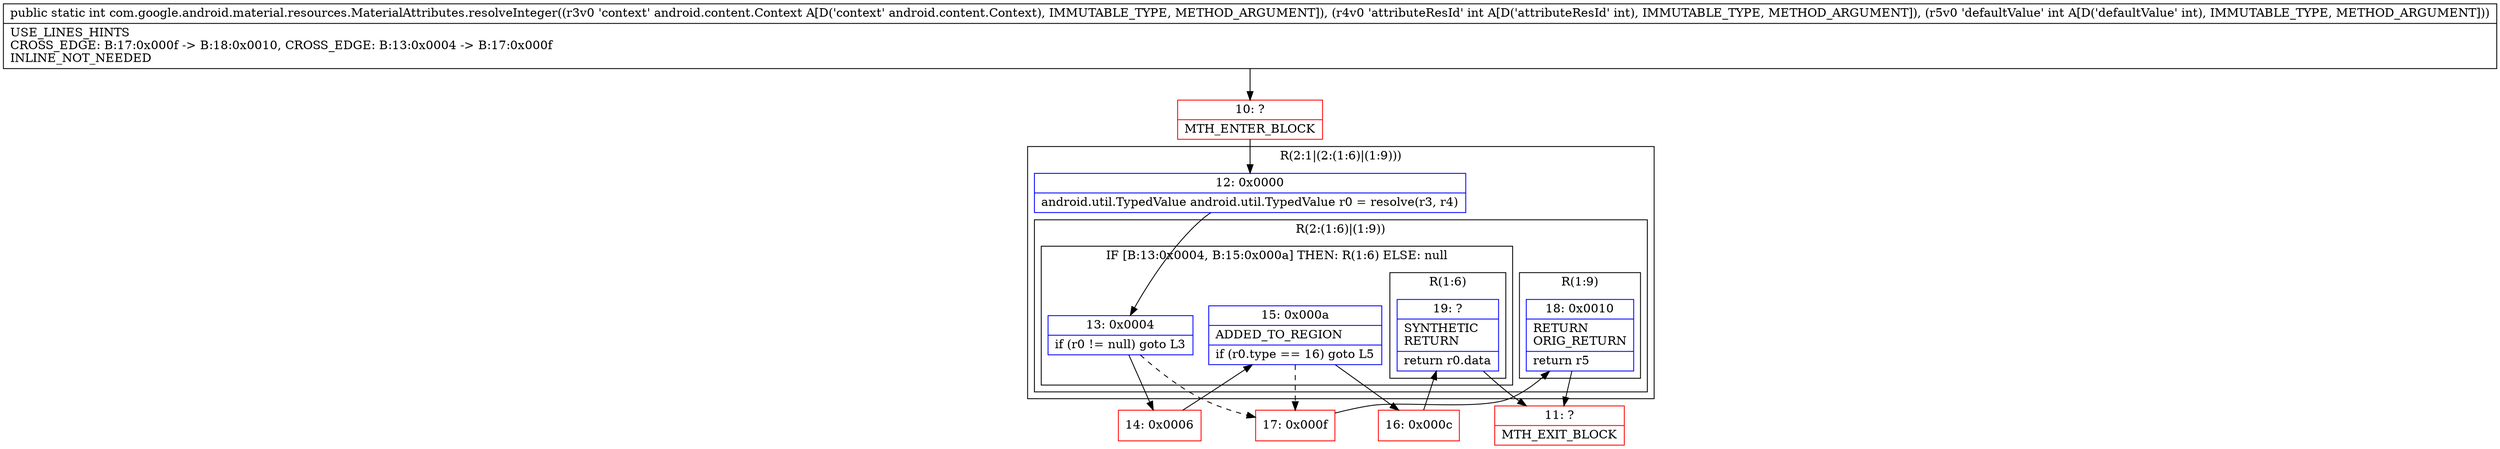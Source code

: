 digraph "CFG forcom.google.android.material.resources.MaterialAttributes.resolveInteger(Landroid\/content\/Context;II)I" {
subgraph cluster_Region_2105515530 {
label = "R(2:1|(2:(1:6)|(1:9)))";
node [shape=record,color=blue];
Node_12 [shape=record,label="{12\:\ 0x0000|android.util.TypedValue android.util.TypedValue r0 = resolve(r3, r4)\l}"];
subgraph cluster_Region_456147858 {
label = "R(2:(1:6)|(1:9))";
node [shape=record,color=blue];
subgraph cluster_IfRegion_748455888 {
label = "IF [B:13:0x0004, B:15:0x000a] THEN: R(1:6) ELSE: null";
node [shape=record,color=blue];
Node_13 [shape=record,label="{13\:\ 0x0004|if (r0 != null) goto L3\l}"];
Node_15 [shape=record,label="{15\:\ 0x000a|ADDED_TO_REGION\l|if (r0.type == 16) goto L5\l}"];
subgraph cluster_Region_195826465 {
label = "R(1:6)";
node [shape=record,color=blue];
Node_19 [shape=record,label="{19\:\ ?|SYNTHETIC\lRETURN\l|return r0.data\l}"];
}
}
subgraph cluster_Region_653220501 {
label = "R(1:9)";
node [shape=record,color=blue];
Node_18 [shape=record,label="{18\:\ 0x0010|RETURN\lORIG_RETURN\l|return r5\l}"];
}
}
}
Node_10 [shape=record,color=red,label="{10\:\ ?|MTH_ENTER_BLOCK\l}"];
Node_14 [shape=record,color=red,label="{14\:\ 0x0006}"];
Node_16 [shape=record,color=red,label="{16\:\ 0x000c}"];
Node_11 [shape=record,color=red,label="{11\:\ ?|MTH_EXIT_BLOCK\l}"];
Node_17 [shape=record,color=red,label="{17\:\ 0x000f}"];
MethodNode[shape=record,label="{public static int com.google.android.material.resources.MaterialAttributes.resolveInteger((r3v0 'context' android.content.Context A[D('context' android.content.Context), IMMUTABLE_TYPE, METHOD_ARGUMENT]), (r4v0 'attributeResId' int A[D('attributeResId' int), IMMUTABLE_TYPE, METHOD_ARGUMENT]), (r5v0 'defaultValue' int A[D('defaultValue' int), IMMUTABLE_TYPE, METHOD_ARGUMENT]))  | USE_LINES_HINTS\lCROSS_EDGE: B:17:0x000f \-\> B:18:0x0010, CROSS_EDGE: B:13:0x0004 \-\> B:17:0x000f\lINLINE_NOT_NEEDED\l}"];
MethodNode -> Node_10;Node_12 -> Node_13;
Node_13 -> Node_14;
Node_13 -> Node_17[style=dashed];
Node_15 -> Node_16;
Node_15 -> Node_17[style=dashed];
Node_19 -> Node_11;
Node_18 -> Node_11;
Node_10 -> Node_12;
Node_14 -> Node_15;
Node_16 -> Node_19;
Node_17 -> Node_18;
}

